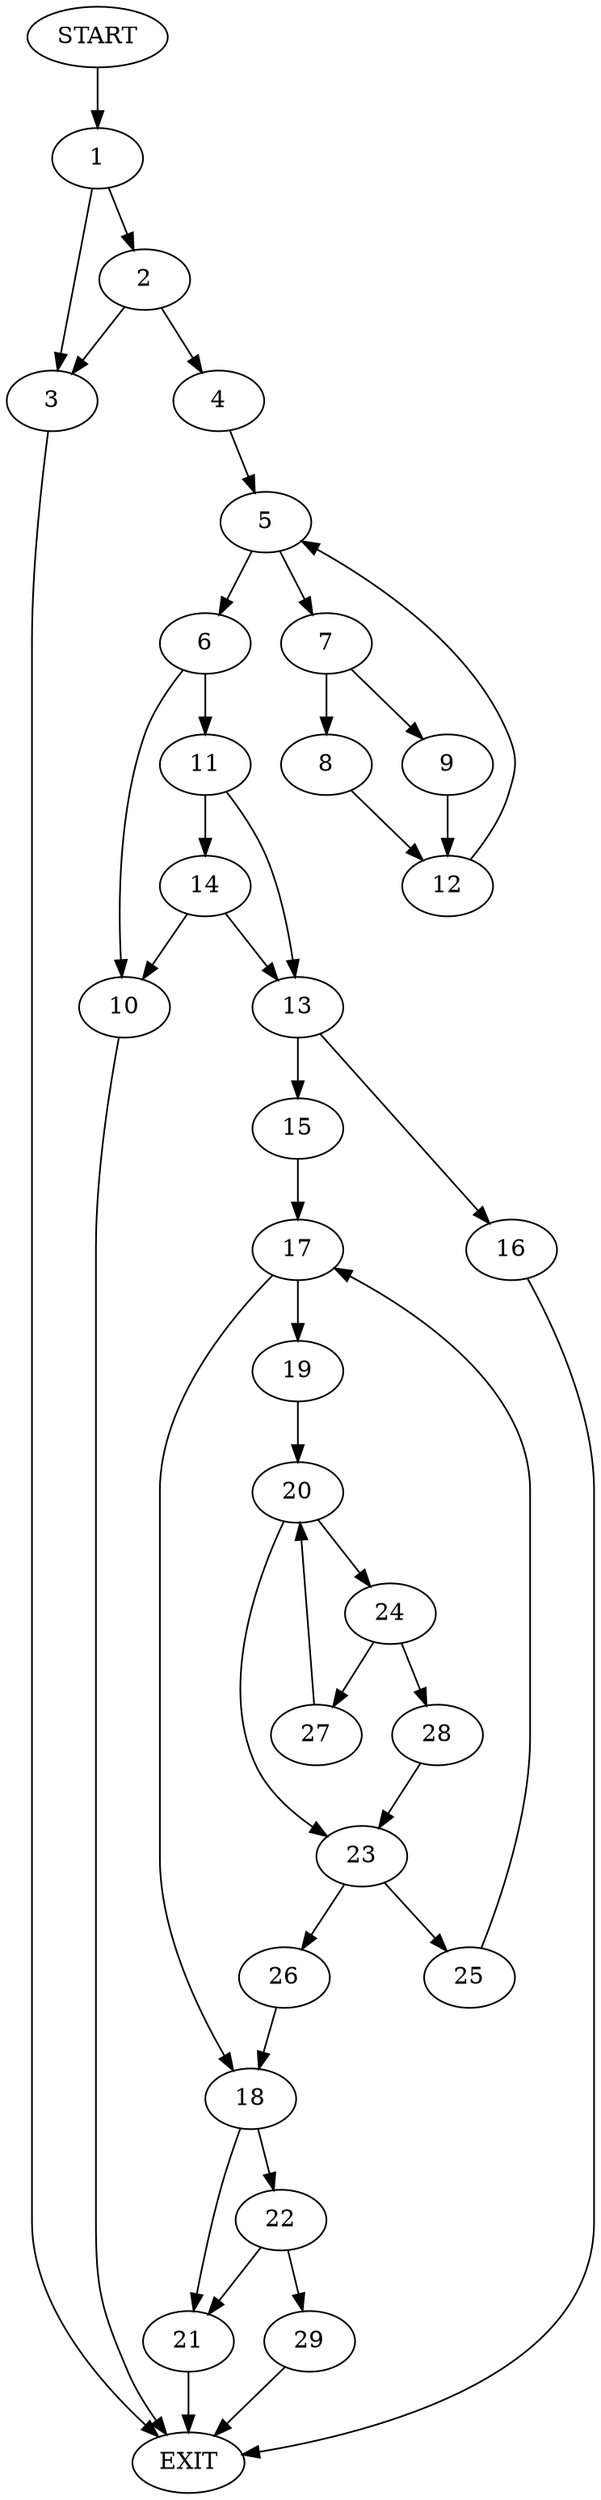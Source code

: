 digraph {
0 [label="START"]
30 [label="EXIT"]
0 -> 1
1 -> 2
1 -> 3
3 -> 30
2 -> 4
2 -> 3
4 -> 5
5 -> 6
5 -> 7
7 -> 8
7 -> 9
6 -> 10
6 -> 11
9 -> 12
8 -> 12
12 -> 5
10 -> 30
11 -> 13
11 -> 14
14 -> 13
14 -> 10
13 -> 15
13 -> 16
15 -> 17
16 -> 30
17 -> 18
17 -> 19
19 -> 20
18 -> 21
18 -> 22
20 -> 23
20 -> 24
23 -> 25
23 -> 26
24 -> 27
24 -> 28
27 -> 20
28 -> 23
26 -> 18
25 -> 17
22 -> 29
22 -> 21
21 -> 30
29 -> 30
}
